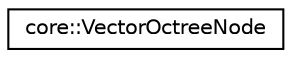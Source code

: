 digraph "Graphical Class Hierarchy"
{
 // LATEX_PDF_SIZE
  edge [fontname="Helvetica",fontsize="10",labelfontname="Helvetica",labelfontsize="10"];
  node [fontname="Helvetica",fontsize="10",shape=record];
  rankdir="LR";
  Node0 [label="core::VectorOctreeNode",height=0.2,width=0.4,color="black", fillcolor="white", style="filled",URL="$da/d9f/classcore_1_1VectorOctreeNode.html",tooltip="The VectorOctreeNode class implement a spherical node of the Octree acceleration structure used by th..."];
}
